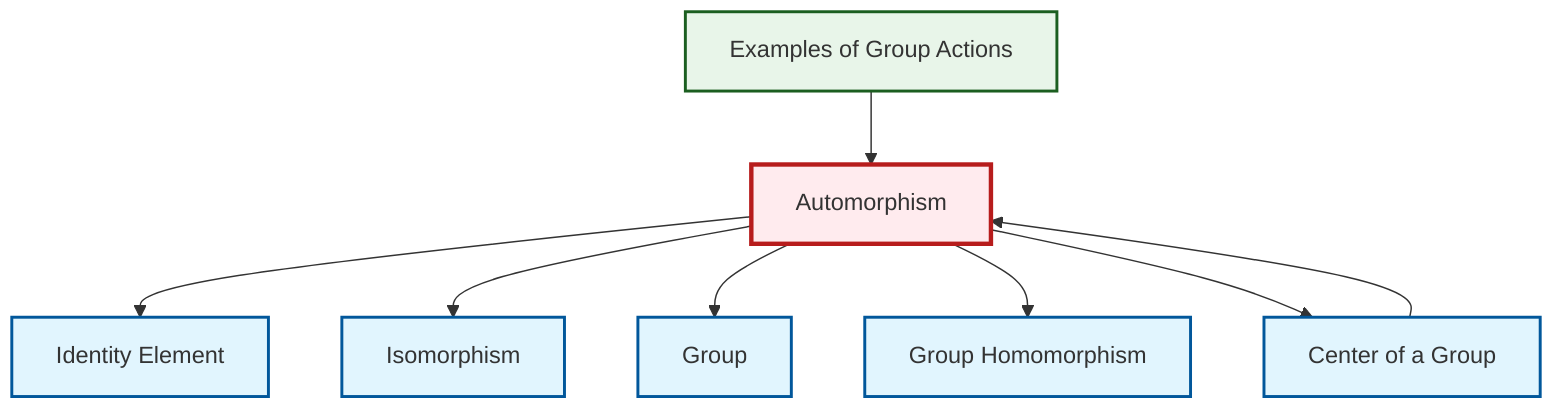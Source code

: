 graph TD
    classDef definition fill:#e1f5fe,stroke:#01579b,stroke-width:2px
    classDef theorem fill:#f3e5f5,stroke:#4a148c,stroke-width:2px
    classDef axiom fill:#fff3e0,stroke:#e65100,stroke-width:2px
    classDef example fill:#e8f5e9,stroke:#1b5e20,stroke-width:2px
    classDef current fill:#ffebee,stroke:#b71c1c,stroke-width:3px
    def-automorphism["Automorphism"]:::definition
    def-homomorphism["Group Homomorphism"]:::definition
    def-group["Group"]:::definition
    def-isomorphism["Isomorphism"]:::definition
    def-center-of-group["Center of a Group"]:::definition
    ex-group-action-examples["Examples of Group Actions"]:::example
    def-identity-element["Identity Element"]:::definition
    def-automorphism --> def-identity-element
    def-automorphism --> def-isomorphism
    def-automorphism --> def-group
    def-automorphism --> def-homomorphism
    def-center-of-group --> def-automorphism
    def-automorphism --> def-center-of-group
    ex-group-action-examples --> def-automorphism
    class def-automorphism current